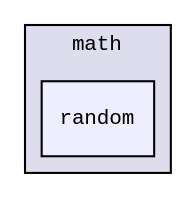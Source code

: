 digraph "src/tbox/math/random" {
  compound=true
  node [ fontsize="10", fontname="CourierNew"];
  edge [ labelfontsize="10", labelfontname="CourierNew"];
  subgraph clusterdir_370d1c76a965ac3f6f5a4a074553cc65 {
    graph [ bgcolor="#ddddee", pencolor="black", label="math" fontname="CourierNew", fontsize="10", URL="dir_370d1c76a965ac3f6f5a4a074553cc65.html"]
  dir_c31585ce6afb0b3bb31919f1976ad1c5 [shape=box, label="random", style="filled", fillcolor="#eeeeff", pencolor="black", URL="dir_c31585ce6afb0b3bb31919f1976ad1c5.html"];
  }
}
